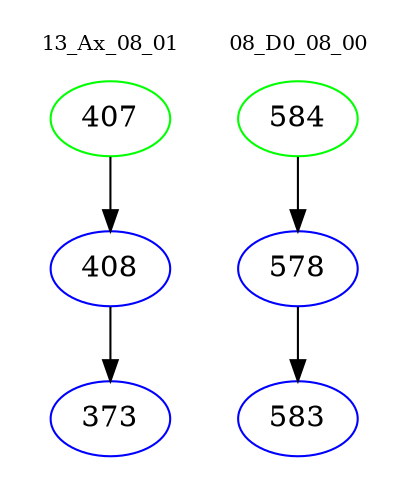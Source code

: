 digraph{
subgraph cluster_0 {
color = white
label = "13_Ax_08_01";
fontsize=10;
T0_407 [label="407", color="green"]
T0_407 -> T0_408 [color="black"]
T0_408 [label="408", color="blue"]
T0_408 -> T0_373 [color="black"]
T0_373 [label="373", color="blue"]
}
subgraph cluster_1 {
color = white
label = "08_D0_08_00";
fontsize=10;
T1_584 [label="584", color="green"]
T1_584 -> T1_578 [color="black"]
T1_578 [label="578", color="blue"]
T1_578 -> T1_583 [color="black"]
T1_583 [label="583", color="blue"]
}
}
